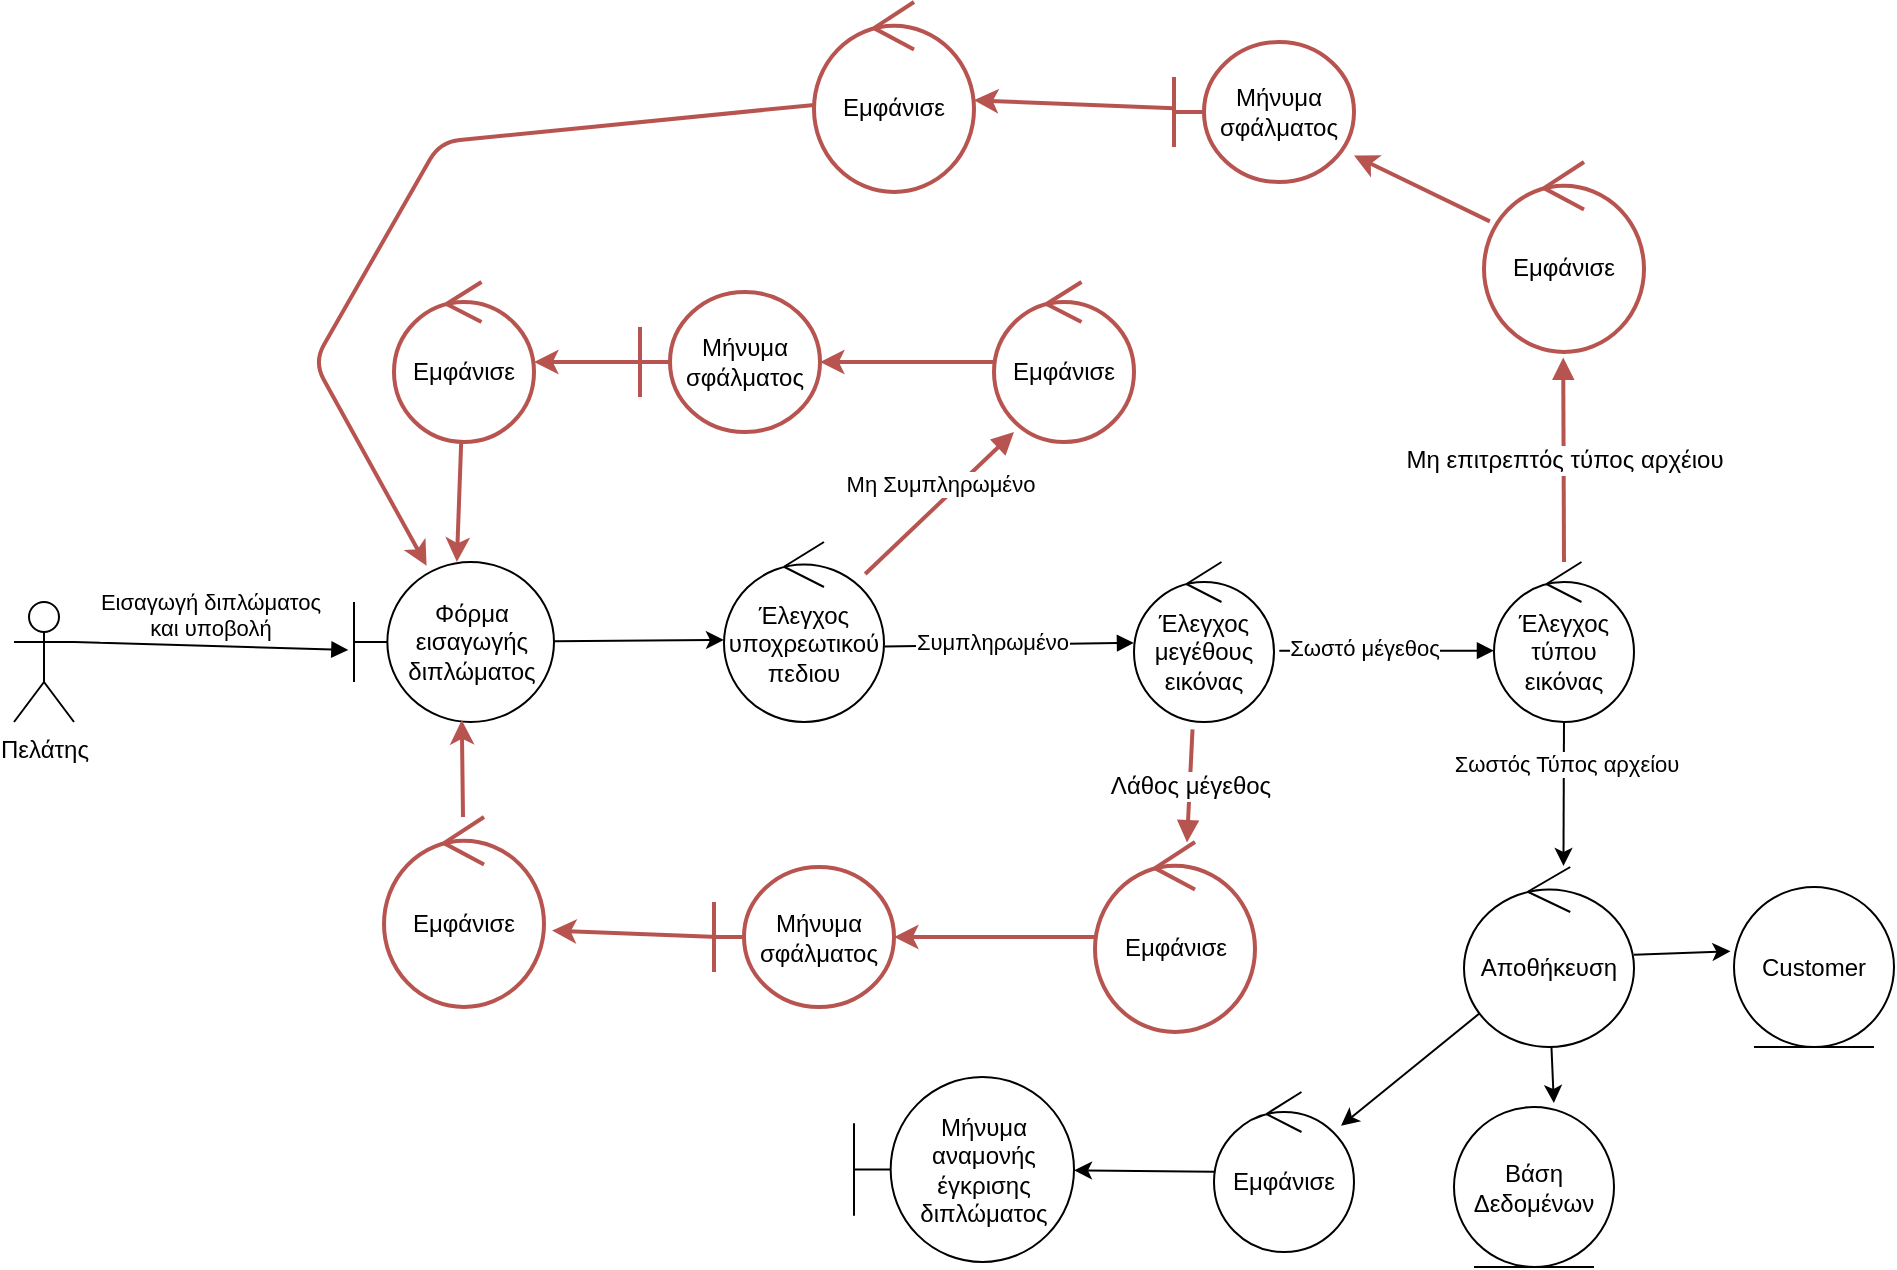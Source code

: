 <mxfile>
    <diagram name="Σελίδα-1" id="OHz2EBmf9zVARGRaG9hI">
        <mxGraphModel dx="650" dy="786" grid="1" gridSize="10" guides="1" tooltips="1" connect="1" arrows="1" fold="1" page="1" pageScale="1" pageWidth="827" pageHeight="1169" math="0" shadow="0">
            <root>
                <mxCell id="0"/>
                <mxCell id="1" parent="0"/>
                <mxCell id="2v3vXZpvR5kIUnmruyP6-1" value="Πελάτης" style="shape=umlActor;verticalLabelPosition=bottom;verticalAlign=top;html=1;outlineConnect=0;" parent="1" vertex="1">
                    <mxGeometry x="10" y="340" width="30" height="60" as="geometry"/>
                </mxCell>
                <mxCell id="2v3vXZpvR5kIUnmruyP6-3" value="" style="html=1;verticalAlign=bottom;endArrow=block;curved=0;rounded=0;exitX=1.003;exitY=0.58;exitDx=0;exitDy=0;exitPerimeter=0;" parent="1" source="2v3vXZpvR5kIUnmruyP6-6" target="2v3vXZpvR5kIUnmruyP6-9" edge="1">
                    <mxGeometry width="80" relative="1" as="geometry">
                        <mxPoint x="430" y="480" as="sourcePoint"/>
                        <mxPoint x="480" y="540" as="targetPoint"/>
                        <mxPoint as="offset"/>
                    </mxGeometry>
                </mxCell>
                <mxCell id="2v3vXZpvR5kIUnmruyP6-12" value="Συμπληρωμένο" style="edgeLabel;html=1;align=center;verticalAlign=middle;resizable=0;points=[];" parent="2v3vXZpvR5kIUnmruyP6-3" vertex="1" connectable="0">
                    <mxGeometry x="-0.372" y="1" relative="1" as="geometry">
                        <mxPoint x="15" y="-1" as="offset"/>
                    </mxGeometry>
                </mxCell>
                <mxCell id="2v3vXZpvR5kIUnmruyP6-6" value="Έλεγχος υποχρεωτικού πεδιου" style="ellipse;shape=umlControl;whiteSpace=wrap;html=1;" parent="1" vertex="1">
                    <mxGeometry x="365" y="310" width="80" height="90" as="geometry"/>
                </mxCell>
                <mxCell id="2v3vXZpvR5kIUnmruyP6-8" value="Εισαγωγή διπλώματος&lt;br&gt;και υποβολή" style="html=1;verticalAlign=bottom;endArrow=block;curved=0;rounded=0;entryX=-0.028;entryY=0.55;entryDx=0;entryDy=0;entryPerimeter=0;exitX=1;exitY=0.333;exitDx=0;exitDy=0;exitPerimeter=0;" parent="1" source="2v3vXZpvR5kIUnmruyP6-1" target="2" edge="1">
                    <mxGeometry width="80" relative="1" as="geometry">
                        <mxPoint x="150" y="409.41" as="sourcePoint"/>
                        <mxPoint x="230" y="409.41" as="targetPoint"/>
                        <mxPoint as="offset"/>
                    </mxGeometry>
                </mxCell>
                <mxCell id="2v3vXZpvR5kIUnmruyP6-9" value="Έλεγχος μεγέθους εικόνας" style="ellipse;shape=umlControl;whiteSpace=wrap;html=1;" parent="1" vertex="1">
                    <mxGeometry x="570" y="320" width="70" height="80" as="geometry"/>
                </mxCell>
                <mxCell id="2v3vXZpvR5kIUnmruyP6-10" value="" style="html=1;verticalAlign=bottom;endArrow=block;curved=0;rounded=0;exitX=1.038;exitY=0.554;exitDx=0;exitDy=0;exitPerimeter=0;entryX=0;entryY=0.554;entryDx=0;entryDy=0;entryPerimeter=0;" parent="1" source="2v3vXZpvR5kIUnmruyP6-9" target="38" edge="1">
                    <mxGeometry width="80" relative="1" as="geometry">
                        <mxPoint x="450" y="660" as="sourcePoint"/>
                        <mxPoint x="530" y="640" as="targetPoint"/>
                    </mxGeometry>
                </mxCell>
                <mxCell id="2v3vXZpvR5kIUnmruyP6-19" value="Σωστό μέγεθος" style="edgeLabel;html=1;align=center;verticalAlign=middle;resizable=0;points=[];" parent="2v3vXZpvR5kIUnmruyP6-10" vertex="1" connectable="0">
                    <mxGeometry x="-0.213" y="-3" relative="1" as="geometry">
                        <mxPoint y="-5" as="offset"/>
                    </mxGeometry>
                </mxCell>
                <mxCell id="30" value="" style="edgeStyle=none;html=1;strokeWidth=1;" parent="1" source="2v3vXZpvR5kIUnmruyP6-11" target="2v3vXZpvR5kIUnmruyP6-24" edge="1">
                    <mxGeometry relative="1" as="geometry"/>
                </mxCell>
                <mxCell id="48" style="edgeStyle=none;html=1;entryX=0.624;entryY=-0.025;entryDx=0;entryDy=0;strokeWidth=1;entryPerimeter=0;" parent="1" source="2v3vXZpvR5kIUnmruyP6-11" target="45" edge="1">
                    <mxGeometry relative="1" as="geometry"/>
                </mxCell>
                <mxCell id="49" style="edgeStyle=none;html=1;entryX=-0.022;entryY=0.402;entryDx=0;entryDy=0;entryPerimeter=0;strokeWidth=1;" parent="1" source="2v3vXZpvR5kIUnmruyP6-11" target="46" edge="1">
                    <mxGeometry relative="1" as="geometry"/>
                </mxCell>
                <mxCell id="2v3vXZpvR5kIUnmruyP6-11" value="Αποθήκευση" style="ellipse;shape=umlControl;whiteSpace=wrap;html=1;" parent="1" vertex="1">
                    <mxGeometry x="735" y="472.5" width="85" height="90" as="geometry"/>
                </mxCell>
                <mxCell id="2v3vXZpvR5kIUnmruyP6-13" value="Μη Συμπληρωμένο" style="html=1;verticalAlign=bottom;endArrow=block;curved=0;rounded=0;entryX=0.143;entryY=0.938;entryDx=0;entryDy=0;entryPerimeter=0;fillColor=#f8cecc;strokeColor=#b85450;strokeWidth=2;" parent="1" source="2v3vXZpvR5kIUnmruyP6-6" target="2v3vXZpvR5kIUnmruyP6-14" edge="1">
                    <mxGeometry width="80" relative="1" as="geometry">
                        <mxPoint x="445" y="440" as="sourcePoint"/>
                        <mxPoint x="525" y="440" as="targetPoint"/>
                    </mxGeometry>
                </mxCell>
                <mxCell id="16" value="" style="edgeStyle=none;html=1;strokeWidth=2;fontSize=12;fillColor=none;strokeColor=#b85450;" parent="1" source="2v3vXZpvR5kIUnmruyP6-14" target="13" edge="1">
                    <mxGeometry relative="1" as="geometry"/>
                </mxCell>
                <mxCell id="2v3vXZpvR5kIUnmruyP6-14" value="Εμφάνισε" style="ellipse;shape=umlControl;whiteSpace=wrap;html=1;fillColor=none;strokeColor=#b85450;strokeWidth=2;" parent="1" vertex="1">
                    <mxGeometry x="500" y="180" width="70" height="80" as="geometry"/>
                </mxCell>
                <mxCell id="2v3vXZpvR5kIUnmruyP6-18" value="Λάθος μέγεθος" style="html=1;verticalAlign=middle;endArrow=block;curved=0;rounded=0;entryX=0.575;entryY=0.002;entryDx=0;entryDy=0;entryPerimeter=0;exitX=0.418;exitY=1.046;exitDx=0;exitDy=0;exitPerimeter=0;fontSize=12;fillColor=none;strokeColor=#b85450;strokeWidth=2;" parent="1" source="2v3vXZpvR5kIUnmruyP6-9" target="20" edge="1">
                    <mxGeometry width="80" relative="1" as="geometry">
                        <mxPoint x="420" y="600" as="sourcePoint"/>
                        <mxPoint x="373.12" y="672.11" as="targetPoint"/>
                    </mxGeometry>
                </mxCell>
                <mxCell id="31" value="" style="edgeStyle=none;html=1;strokeWidth=1;" parent="1" source="2v3vXZpvR5kIUnmruyP6-24" target="11" edge="1">
                    <mxGeometry relative="1" as="geometry"/>
                </mxCell>
                <mxCell id="2v3vXZpvR5kIUnmruyP6-24" value="Εμφάνισε" style="ellipse;shape=umlControl;whiteSpace=wrap;html=1;" parent="1" vertex="1">
                    <mxGeometry x="610" y="585" width="70" height="80" as="geometry"/>
                </mxCell>
                <mxCell id="2v3vXZpvR5kIUnmruyP6-28" value="Μη επιτρεπτός τύπος αρχέιου" style="html=1;verticalAlign=middle;endArrow=block;curved=0;rounded=0;entryX=0.495;entryY=1.029;entryDx=0;entryDy=0;entryPerimeter=0;fontSize=12;fillColor=none;strokeColor=#b85450;strokeWidth=2;" parent="1" source="38" target="32" edge="1">
                    <mxGeometry width="80" relative="1" as="geometry">
                        <mxPoint x="580" y="570" as="sourcePoint"/>
                        <mxPoint x="730" y="551.3" as="targetPoint"/>
                    </mxGeometry>
                </mxCell>
                <mxCell id="26" style="edgeStyle=none;html=1;entryX=0;entryY=0.544;entryDx=0;entryDy=0;entryPerimeter=0;strokeWidth=1;" parent="1" source="2" target="2v3vXZpvR5kIUnmruyP6-6" edge="1">
                    <mxGeometry relative="1" as="geometry"/>
                </mxCell>
                <mxCell id="2" value="Φόρμα εισαγωγής διπλώματος" style="shape=umlBoundary;whiteSpace=wrap;html=1;" parent="1" vertex="1">
                    <mxGeometry x="180" y="320" width="100" height="80" as="geometry"/>
                </mxCell>
                <mxCell id="11" value="Μήνυμα αναμονής έγκρισης διπλώματος" style="shape=umlBoundary;whiteSpace=wrap;html=1;" parent="1" vertex="1">
                    <mxGeometry x="430" y="577.5" width="110" height="92.5" as="geometry"/>
                </mxCell>
                <mxCell id="18" style="edgeStyle=none;html=1;strokeWidth=2;fontSize=12;fillColor=none;strokeColor=#b85450;" parent="1" source="12" target="2" edge="1">
                    <mxGeometry relative="1" as="geometry"/>
                </mxCell>
                <mxCell id="12" value="Εμφάνισε" style="ellipse;shape=umlControl;whiteSpace=wrap;html=1;fillColor=none;strokeColor=#b85450;strokeWidth=2;" parent="1" vertex="1">
                    <mxGeometry x="200" y="180" width="70" height="80" as="geometry"/>
                </mxCell>
                <mxCell id="17" value="" style="edgeStyle=none;html=1;strokeWidth=2;fontSize=12;fillColor=none;strokeColor=#b85450;" parent="1" source="13" target="12" edge="1">
                    <mxGeometry relative="1" as="geometry"/>
                </mxCell>
                <mxCell id="13" value="Μήνυμα σφάλματος" style="shape=umlBoundary;whiteSpace=wrap;html=1;fillColor=none;strokeColor=#b85450;strokeWidth=2;" parent="1" vertex="1">
                    <mxGeometry x="323" y="185" width="90" height="70" as="geometry"/>
                </mxCell>
                <mxCell id="29" style="edgeStyle=none;html=1;strokeWidth=2;fontSize=12;fillColor=none;strokeColor=#b85450;" parent="1" source="20" target="21" edge="1">
                    <mxGeometry relative="1" as="geometry"/>
                </mxCell>
                <mxCell id="20" value="Εμφάνισε" style="ellipse;shape=umlControl;whiteSpace=wrap;html=1;fillColor=none;strokeColor=#b85450;strokeWidth=2;" parent="1" vertex="1">
                    <mxGeometry x="550.5" y="460" width="80" height="95" as="geometry"/>
                </mxCell>
                <mxCell id="25" style="edgeStyle=none;html=1;strokeWidth=2;fontSize=12;fillColor=none;strokeColor=#b85450;exitX=0.022;exitY=0.5;exitDx=0;exitDy=0;exitPerimeter=0;entryX=1.05;entryY=0.598;entryDx=0;entryDy=0;entryPerimeter=0;" parent="1" source="21" target="22" edge="1">
                    <mxGeometry relative="1" as="geometry">
                        <mxPoint x="280.5" y="512.5" as="targetPoint"/>
                    </mxGeometry>
                </mxCell>
                <mxCell id="21" value="Μήνυμα σφάλματος" style="shape=umlBoundary;whiteSpace=wrap;html=1;fillColor=none;strokeColor=#b85450;strokeWidth=2;" parent="1" vertex="1">
                    <mxGeometry x="360" y="472.5" width="90" height="70" as="geometry"/>
                </mxCell>
                <mxCell id="23" style="edgeStyle=none;html=1;entryX=0.539;entryY=0.988;entryDx=0;entryDy=0;entryPerimeter=0;strokeWidth=2;fontSize=12;fillColor=none;strokeColor=#b85450;" parent="1" source="22" target="2" edge="1">
                    <mxGeometry relative="1" as="geometry"/>
                </mxCell>
                <mxCell id="22" value="Εμφάνισε" style="ellipse;shape=umlControl;whiteSpace=wrap;html=1;fillColor=none;strokeColor=#b85450;strokeWidth=2;" parent="1" vertex="1">
                    <mxGeometry x="195" y="447.5" width="80" height="95" as="geometry"/>
                </mxCell>
                <mxCell id="35" value="" style="edgeStyle=none;html=1;strokeWidth=2;fontSize=12;fillColor=none;strokeColor=#b85450;" parent="1" source="27" target="34" edge="1">
                    <mxGeometry relative="1" as="geometry"/>
                </mxCell>
                <mxCell id="27" value="Μήνυμα σφάλματος" style="shape=umlBoundary;whiteSpace=wrap;html=1;fillColor=none;strokeColor=#b85450;strokeWidth=2;" parent="1" vertex="1">
                    <mxGeometry x="590" y="60" width="90" height="70" as="geometry"/>
                </mxCell>
                <mxCell id="33" value="" style="edgeStyle=none;html=1;strokeWidth=2;fontSize=12;fillColor=none;strokeColor=#b85450;" parent="1" source="32" target="27" edge="1">
                    <mxGeometry relative="1" as="geometry"/>
                </mxCell>
                <mxCell id="32" value="Εμφάνισε" style="ellipse;shape=umlControl;whiteSpace=wrap;html=1;fillColor=none;strokeColor=#b85450;strokeWidth=2;" parent="1" vertex="1">
                    <mxGeometry x="745" y="120" width="80" height="95" as="geometry"/>
                </mxCell>
                <mxCell id="36" style="edgeStyle=none;html=1;entryX=0.363;entryY=0.023;entryDx=0;entryDy=0;entryPerimeter=0;strokeWidth=2;fontSize=12;fillColor=none;strokeColor=#b85450;" parent="1" source="34" target="2" edge="1">
                    <mxGeometry relative="1" as="geometry">
                        <Array as="points">
                            <mxPoint x="223" y="110"/>
                            <mxPoint x="160" y="220"/>
                        </Array>
                    </mxGeometry>
                </mxCell>
                <mxCell id="34" value="Εμφάνισε" style="ellipse;shape=umlControl;whiteSpace=wrap;html=1;fillColor=none;strokeColor=#b85450;strokeWidth=2;" parent="1" vertex="1">
                    <mxGeometry x="410" y="40" width="80" height="95" as="geometry"/>
                </mxCell>
                <mxCell id="39" style="edgeStyle=none;html=1;entryX=0.585;entryY=-0.006;entryDx=0;entryDy=0;entryPerimeter=0;strokeWidth=1;" parent="1" source="38" target="2v3vXZpvR5kIUnmruyP6-11" edge="1">
                    <mxGeometry relative="1" as="geometry"/>
                </mxCell>
                <mxCell id="40" value="Σωστός Τύπος αρχείου" style="edgeLabel;html=1;align=center;verticalAlign=middle;resizable=0;points=[];" parent="39" connectable="0" vertex="1">
                    <mxGeometry x="-0.422" y="1" relative="1" as="geometry">
                        <mxPoint as="offset"/>
                    </mxGeometry>
                </mxCell>
                <mxCell id="38" value="Έλεγχος τύπου εικόνας" style="ellipse;shape=umlControl;whiteSpace=wrap;html=1;" parent="1" vertex="1">
                    <mxGeometry x="750" y="320" width="70" height="80" as="geometry"/>
                </mxCell>
                <mxCell id="45" value="Βάση Δεδομένων" style="ellipse;shape=umlEntity;whiteSpace=wrap;html=1;strokeWidth=1;fillColor=none;" parent="1" vertex="1">
                    <mxGeometry x="730" y="592.5" width="80" height="80" as="geometry"/>
                </mxCell>
                <mxCell id="46" value="Customer" style="ellipse;shape=umlEntity;whiteSpace=wrap;html=1;" parent="1" vertex="1">
                    <mxGeometry x="870" y="482.5" width="80" height="80" as="geometry"/>
                </mxCell>
            </root>
        </mxGraphModel>
    </diagram>
</mxfile>